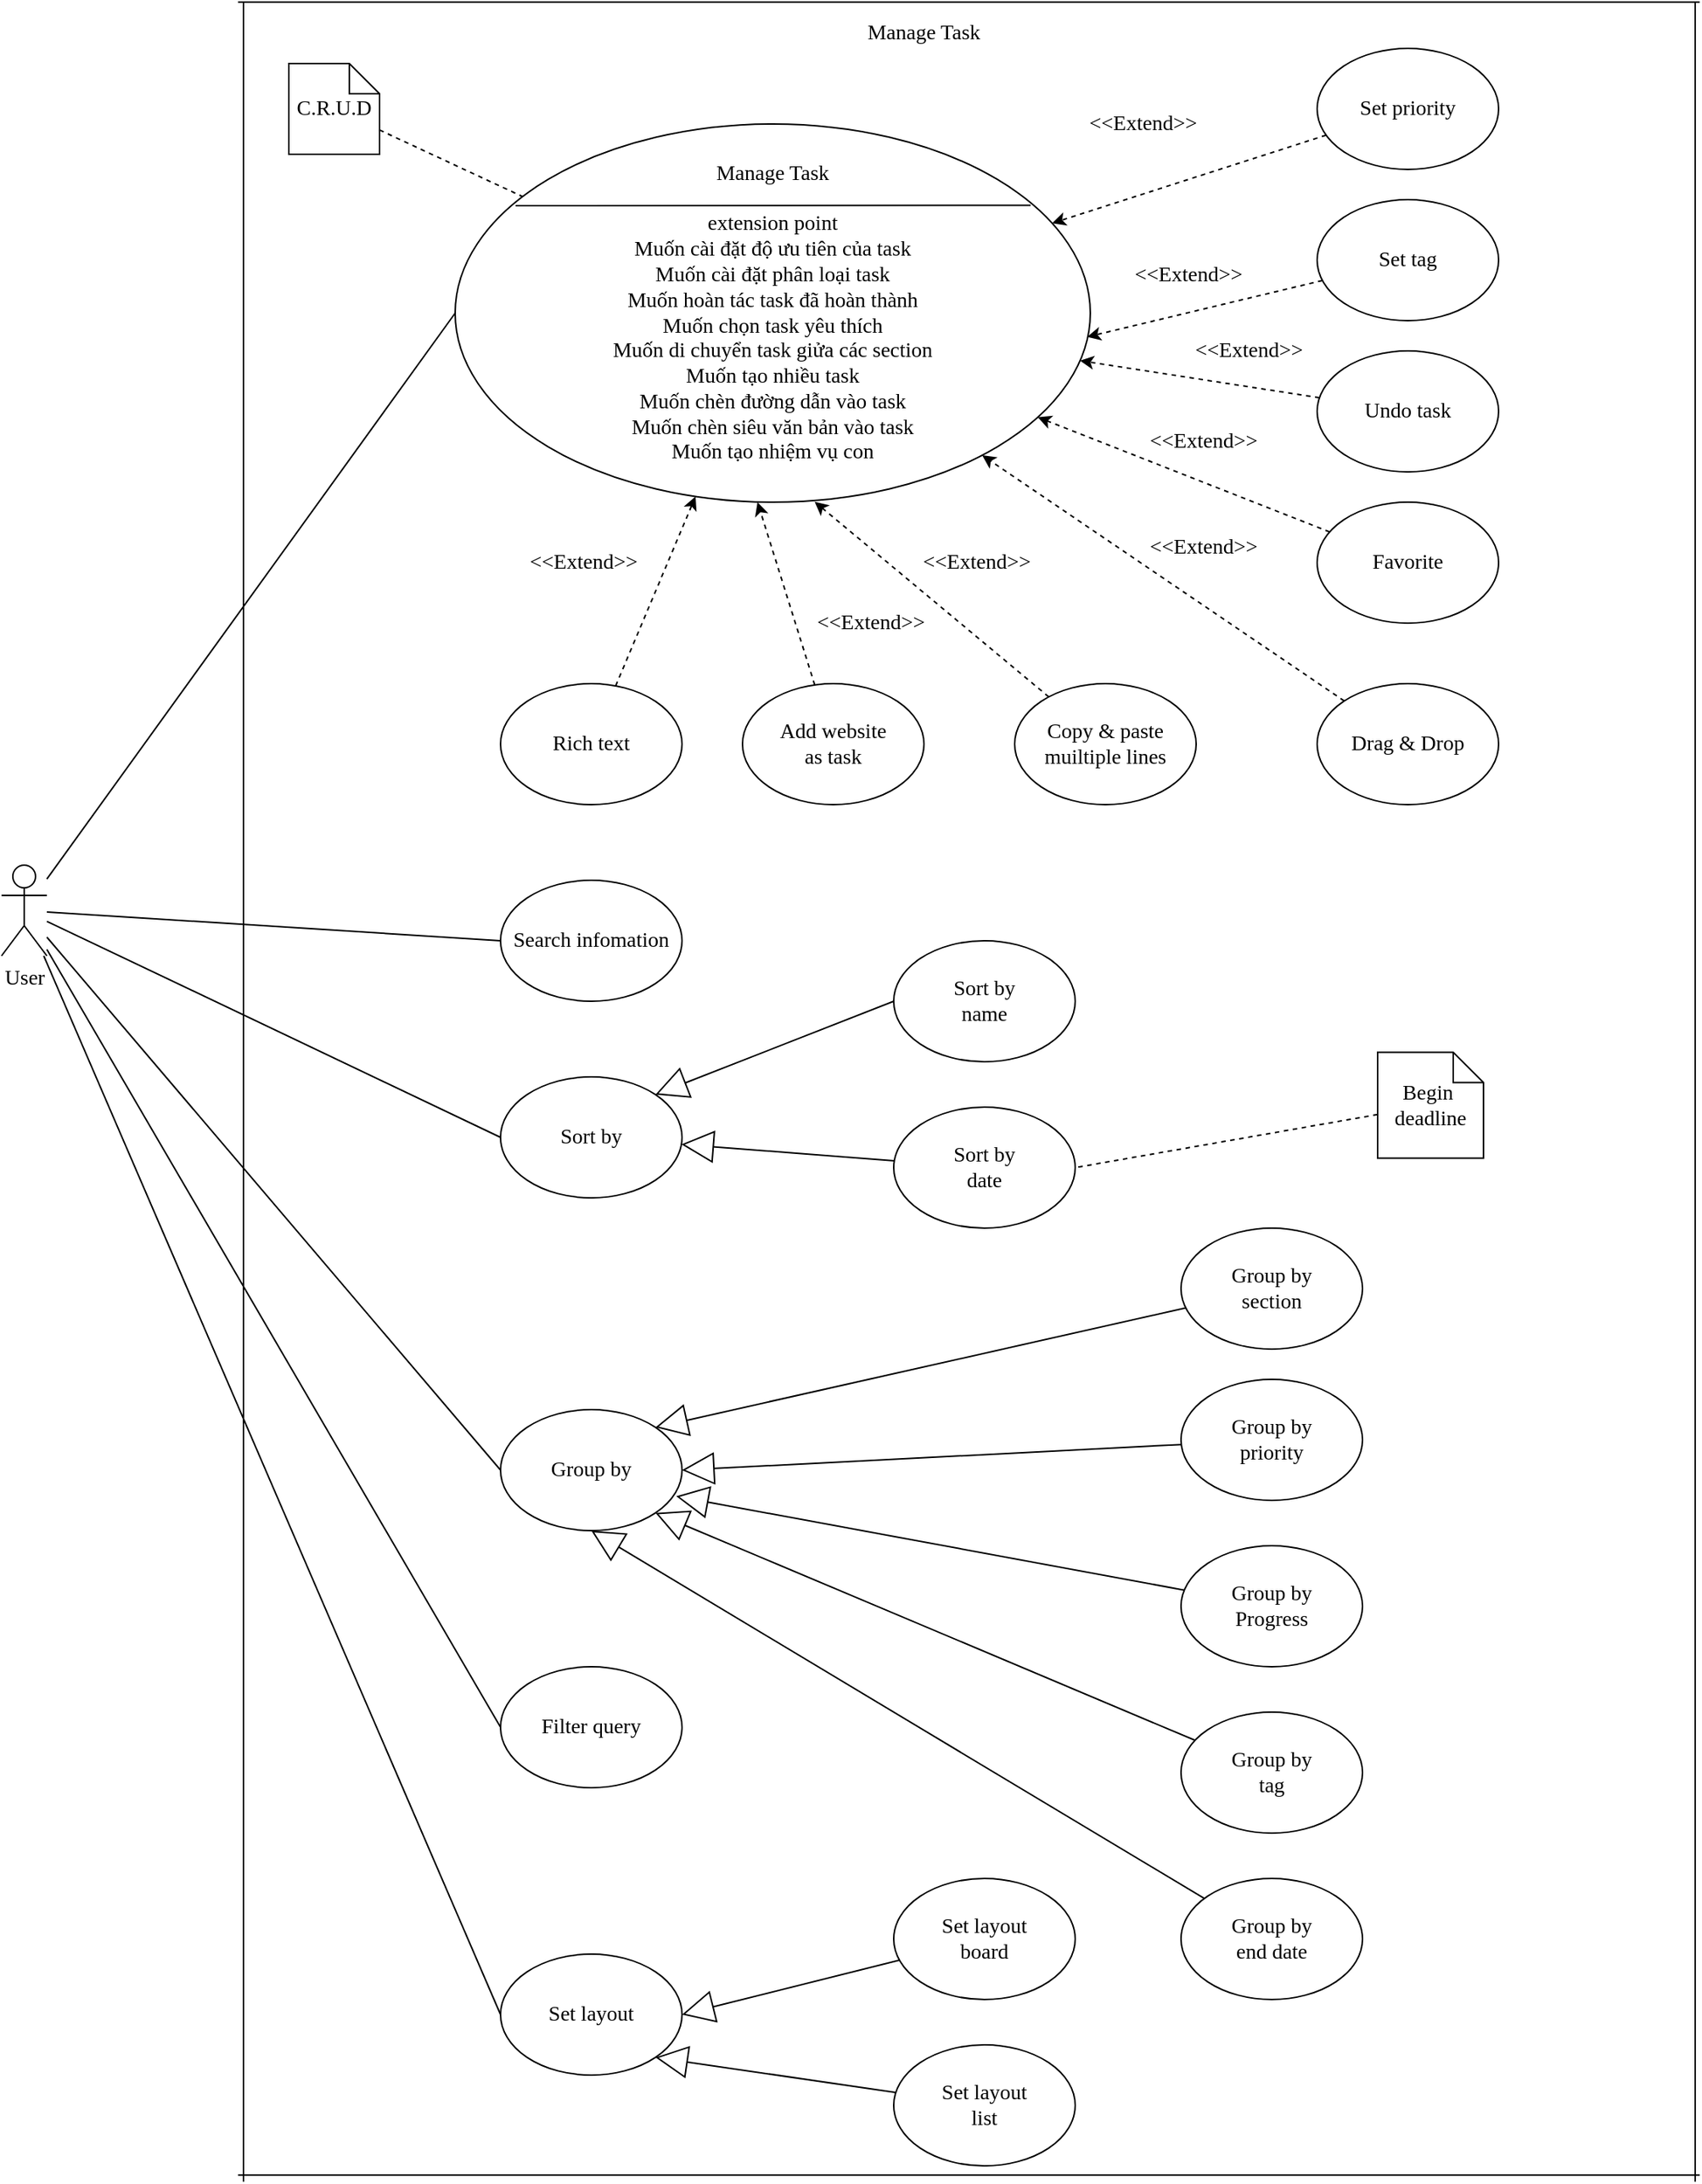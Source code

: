 <mxfile version="13.10.2" type="google"><diagram id="A3_c5y21zeEheZ04Hzn_" name="Page-1"><mxGraphModel dx="2283" dy="1962" grid="1" gridSize="10" guides="1" tooltips="1" connect="1" arrows="1" fold="1" page="1" pageScale="1" pageWidth="827" pageHeight="1169" math="0" shadow="0"><root><mxCell id="0"/><mxCell id="1" parent="0"/><mxCell id="AmktPp6znx14AWpyXF8o-28" style="edgeStyle=none;rounded=0;orthogonalLoop=1;jettySize=auto;html=1;entryX=0;entryY=0.5;entryDx=0;entryDy=0;endArrow=none;endFill=0;fontSize=14;fontFamily=Verdana;" parent="1" source="AmktPp6znx14AWpyXF8o-3" target="AmktPp6znx14AWpyXF8o-8" edge="1"><mxGeometry relative="1" as="geometry"/></mxCell><mxCell id="AmktPp6znx14AWpyXF8o-41" style="edgeStyle=none;rounded=0;orthogonalLoop=1;jettySize=auto;html=1;entryX=0;entryY=0.5;entryDx=0;entryDy=0;endArrow=none;endFill=0;fontSize=14;fontFamily=Verdana;" parent="1" source="AmktPp6znx14AWpyXF8o-3" target="AmktPp6znx14AWpyXF8o-30" edge="1"><mxGeometry relative="1" as="geometry"/></mxCell><mxCell id="AmktPp6znx14AWpyXF8o-42" style="edgeStyle=none;rounded=0;orthogonalLoop=1;jettySize=auto;html=1;entryX=0;entryY=0.5;entryDx=0;entryDy=0;endArrow=none;endFill=0;fontSize=14;fontFamily=Verdana;" parent="1" source="AmktPp6znx14AWpyXF8o-3" target="AmktPp6znx14AWpyXF8o-31" edge="1"><mxGeometry relative="1" as="geometry"/></mxCell><mxCell id="AmktPp6znx14AWpyXF8o-43" style="edgeStyle=none;rounded=0;orthogonalLoop=1;jettySize=auto;html=1;entryX=0;entryY=0.5;entryDx=0;entryDy=0;endArrow=none;endFill=0;fontSize=14;fontFamily=Verdana;" parent="1" source="AmktPp6znx14AWpyXF8o-3" target="AmktPp6znx14AWpyXF8o-33" edge="1"><mxGeometry relative="1" as="geometry"/></mxCell><mxCell id="AmktPp6znx14AWpyXF8o-44" style="edgeStyle=none;rounded=0;orthogonalLoop=1;jettySize=auto;html=1;entryX=0;entryY=0.5;entryDx=0;entryDy=0;endArrow=none;endFill=0;fontSize=14;fontFamily=Verdana;" parent="1" source="AmktPp6znx14AWpyXF8o-3" target="AmktPp6znx14AWpyXF8o-39" edge="1"><mxGeometry relative="1" as="geometry"/></mxCell><mxCell id="AmktPp6znx14AWpyXF8o-45" style="edgeStyle=none;rounded=0;orthogonalLoop=1;jettySize=auto;html=1;entryX=0;entryY=0.5;entryDx=0;entryDy=0;endArrow=none;endFill=0;fontSize=14;fontFamily=Verdana;" parent="1" source="AmktPp6znx14AWpyXF8o-3" target="AmktPp6znx14AWpyXF8o-40" edge="1"><mxGeometry relative="1" as="geometry"/></mxCell><mxCell id="AmktPp6znx14AWpyXF8o-3" value="User" style="shape=umlActor;verticalLabelPosition=bottom;verticalAlign=top;html=1;outlineConnect=0;fontSize=14;fontFamily=Verdana;" parent="1" vertex="1"><mxGeometry y="330" width="30" height="60" as="geometry"/></mxCell><mxCell id="AmktPp6znx14AWpyXF8o-11" style="rounded=0;orthogonalLoop=1;jettySize=auto;html=1;fontSize=14;endArrow=none;endFill=0;dashed=1;fontFamily=Verdana;" parent="1" source="AmktPp6znx14AWpyXF8o-4" target="AmktPp6znx14AWpyXF8o-8" edge="1"><mxGeometry relative="1" as="geometry"/></mxCell><mxCell id="AmktPp6znx14AWpyXF8o-4" value="C.R.U.D" style="shape=note;size=20;whiteSpace=wrap;html=1;fontSize=14;fontFamily=Verdana;" parent="1" vertex="1"><mxGeometry x="190" y="-200" width="60" height="60" as="geometry"/></mxCell><mxCell id="AmktPp6znx14AWpyXF8o-6" value="" style="shape=partialRectangle;whiteSpace=wrap;html=1;top=0;bottom=0;fillColor=none;fontSize=14;fontFamily=Verdana;" parent="1" vertex="1"><mxGeometry x="160" y="-240" width="960" height="1440" as="geometry"/></mxCell><mxCell id="AmktPp6znx14AWpyXF8o-7" value="" style="shape=partialRectangle;whiteSpace=wrap;html=1;top=0;bottom=0;fillColor=none;rotation=90;fontSize=14;fontFamily=Verdana;" parent="1" vertex="1"><mxGeometry x="-78.65" y="-5.07" width="1436.7" height="965.61" as="geometry"/></mxCell><mxCell id="AmktPp6znx14AWpyXF8o-10" value="" style="group;fontFamily=Verdana;fontSize=14;" parent="1" vertex="1" connectable="0"><mxGeometry x="300" y="-160" width="420" height="250" as="geometry"/></mxCell><mxCell id="AmktPp6znx14AWpyXF8o-8" value="Manage Task&lt;br style=&quot;font-size: 14px;&quot;&gt;&lt;br style=&quot;font-size: 14px;&quot;&gt;extension point&lt;br style=&quot;font-size: 14px;&quot;&gt;Muốn cài đặt độ ưu tiên của task&lt;br style=&quot;font-size: 14px;&quot;&gt;Muốn cài đặt phân loại task&lt;br style=&quot;font-size: 14px;&quot;&gt;Muốn hoàn tác task đã hoàn thành&lt;br style=&quot;font-size: 14px;&quot;&gt;Muốn chọn task yêu thích&lt;br style=&quot;font-size: 14px;&quot;&gt;Muốn di chuyển task giửa các section&lt;br style=&quot;font-size: 14px;&quot;&gt;Muốn tạo nhiều task&lt;br style=&quot;font-size: 14px;&quot;&gt;Muốn chèn đường dẫn vào task&lt;br style=&quot;font-size: 14px;&quot;&gt;Muốn chèn siêu văn bản vào task&lt;br style=&quot;font-size: 14px;&quot;&gt;Muốn tạo nhiệm vụ con" style="ellipse;whiteSpace=wrap;html=1;fontSize=14;fontFamily=Verdana;" parent="AmktPp6znx14AWpyXF8o-10" vertex="1"><mxGeometry width="420" height="250" as="geometry"/></mxCell><mxCell id="AmktPp6znx14AWpyXF8o-9" value="" style="endArrow=none;html=1;entryX=0.906;entryY=0.215;entryDx=0;entryDy=0;entryPerimeter=0;fontSize=14;fontFamily=Verdana;" parent="AmktPp6znx14AWpyXF8o-10" target="AmktPp6znx14AWpyXF8o-8" edge="1"><mxGeometry width="50" height="50" relative="1" as="geometry"><mxPoint x="40" y="54" as="sourcePoint"/><mxPoint x="80" y="130" as="targetPoint"/></mxGeometry></mxCell><mxCell id="AmktPp6znx14AWpyXF8o-20" style="edgeStyle=none;rounded=0;orthogonalLoop=1;jettySize=auto;html=1;dashed=1;endArrow=classic;endFill=1;fontSize=14;fontFamily=Verdana;" parent="1" source="AmktPp6znx14AWpyXF8o-12" target="AmktPp6znx14AWpyXF8o-8" edge="1"><mxGeometry relative="1" as="geometry"/></mxCell><mxCell id="AmktPp6znx14AWpyXF8o-12" value="Set priority" style="ellipse;whiteSpace=wrap;html=1;fontSize=14;fontFamily=Verdana;" parent="1" vertex="1"><mxGeometry x="870" y="-210" width="120" height="80" as="geometry"/></mxCell><mxCell id="AmktPp6znx14AWpyXF8o-21" style="edgeStyle=none;rounded=0;orthogonalLoop=1;jettySize=auto;html=1;entryX=0.995;entryY=0.563;entryDx=0;entryDy=0;entryPerimeter=0;dashed=1;endArrow=classic;endFill=1;fontSize=14;fontFamily=Verdana;" parent="1" source="AmktPp6znx14AWpyXF8o-13" target="AmktPp6znx14AWpyXF8o-8" edge="1"><mxGeometry relative="1" as="geometry"/></mxCell><mxCell id="AmktPp6znx14AWpyXF8o-13" value="Set tag" style="ellipse;whiteSpace=wrap;html=1;fontSize=14;fontFamily=Verdana;" parent="1" vertex="1"><mxGeometry x="870" y="-110" width="120" height="80" as="geometry"/></mxCell><mxCell id="AmktPp6znx14AWpyXF8o-22" style="edgeStyle=none;rounded=0;orthogonalLoop=1;jettySize=auto;html=1;dashed=1;endArrow=classic;endFill=1;fontSize=14;fontFamily=Verdana;" parent="1" source="AmktPp6znx14AWpyXF8o-14" target="AmktPp6znx14AWpyXF8o-8" edge="1"><mxGeometry relative="1" as="geometry"/></mxCell><mxCell id="AmktPp6znx14AWpyXF8o-14" value="Undo task" style="ellipse;whiteSpace=wrap;html=1;fontSize=14;fontFamily=Verdana;" parent="1" vertex="1"><mxGeometry x="870" y="-10" width="120" height="80" as="geometry"/></mxCell><mxCell id="AmktPp6znx14AWpyXF8o-23" style="edgeStyle=none;rounded=0;orthogonalLoop=1;jettySize=auto;html=1;dashed=1;endArrow=classic;endFill=1;fontSize=14;fontFamily=Verdana;" parent="1" source="AmktPp6znx14AWpyXF8o-15" target="AmktPp6znx14AWpyXF8o-8" edge="1"><mxGeometry relative="1" as="geometry"/></mxCell><mxCell id="AmktPp6znx14AWpyXF8o-15" value="Favorite" style="ellipse;whiteSpace=wrap;html=1;fontSize=14;fontFamily=Verdana;" parent="1" vertex="1"><mxGeometry x="870" y="90" width="120" height="80" as="geometry"/></mxCell><mxCell id="AmktPp6znx14AWpyXF8o-24" style="edgeStyle=none;rounded=0;orthogonalLoop=1;jettySize=auto;html=1;dashed=1;endArrow=classic;endFill=1;fontSize=14;fontFamily=Verdana;" parent="1" source="AmktPp6znx14AWpyXF8o-16" target="AmktPp6znx14AWpyXF8o-8" edge="1"><mxGeometry relative="1" as="geometry"/></mxCell><mxCell id="AmktPp6znx14AWpyXF8o-16" value="Drag &amp;amp; Drop" style="ellipse;whiteSpace=wrap;html=1;fontSize=14;fontFamily=Verdana;" parent="1" vertex="1"><mxGeometry x="870" y="210" width="120" height="80" as="geometry"/></mxCell><mxCell id="AmktPp6znx14AWpyXF8o-25" style="edgeStyle=none;rounded=0;orthogonalLoop=1;jettySize=auto;html=1;entryX=0.566;entryY=0.999;entryDx=0;entryDy=0;entryPerimeter=0;dashed=1;endArrow=classic;endFill=1;fontSize=14;fontFamily=Verdana;" parent="1" source="AmktPp6znx14AWpyXF8o-17" target="AmktPp6znx14AWpyXF8o-8" edge="1"><mxGeometry relative="1" as="geometry"/></mxCell><mxCell id="AmktPp6znx14AWpyXF8o-17" value="Copy &amp;amp; paste&lt;br style=&quot;font-size: 14px;&quot;&gt;muiltiple lines" style="ellipse;whiteSpace=wrap;html=1;fontSize=14;fontFamily=Verdana;" parent="1" vertex="1"><mxGeometry x="670" y="210" width="120" height="80" as="geometry"/></mxCell><mxCell id="AmktPp6znx14AWpyXF8o-26" style="edgeStyle=none;rounded=0;orthogonalLoop=1;jettySize=auto;html=1;entryX=0.476;entryY=1;entryDx=0;entryDy=0;entryPerimeter=0;dashed=1;endArrow=classic;endFill=1;fontSize=14;fontFamily=Verdana;" parent="1" source="AmktPp6znx14AWpyXF8o-18" target="AmktPp6znx14AWpyXF8o-8" edge="1"><mxGeometry relative="1" as="geometry"/></mxCell><mxCell id="AmktPp6znx14AWpyXF8o-18" value="Add website&lt;br style=&quot;font-size: 14px;&quot;&gt;as task" style="ellipse;whiteSpace=wrap;html=1;fontSize=14;fontFamily=Verdana;" parent="1" vertex="1"><mxGeometry x="490" y="210" width="120" height="80" as="geometry"/></mxCell><mxCell id="AmktPp6znx14AWpyXF8o-27" style="edgeStyle=none;rounded=0;orthogonalLoop=1;jettySize=auto;html=1;dashed=1;endArrow=classic;endFill=1;fontSize=14;fontFamily=Verdana;" parent="1" source="AmktPp6znx14AWpyXF8o-19" target="AmktPp6znx14AWpyXF8o-8" edge="1"><mxGeometry relative="1" as="geometry"/></mxCell><mxCell id="AmktPp6znx14AWpyXF8o-19" value="Rich text" style="ellipse;whiteSpace=wrap;html=1;fontSize=14;fontFamily=Verdana;" parent="1" vertex="1"><mxGeometry x="330" y="210" width="120" height="80" as="geometry"/></mxCell><mxCell id="AmktPp6znx14AWpyXF8o-30" value="Search infomation" style="ellipse;whiteSpace=wrap;html=1;fontSize=14;fontFamily=Verdana;" parent="1" vertex="1"><mxGeometry x="330" y="340" width="120" height="80" as="geometry"/></mxCell><mxCell id="AmktPp6znx14AWpyXF8o-46" style="edgeStyle=none;rounded=0;orthogonalLoop=1;jettySize=auto;html=1;entryX=1;entryY=0;entryDx=0;entryDy=0;endArrow=block;endFill=0;fontSize=14;endSize=19;exitX=0;exitY=0.5;exitDx=0;exitDy=0;fontFamily=Verdana;" parent="1" source="AmktPp6znx14AWpyXF8o-32" target="AmktPp6znx14AWpyXF8o-31" edge="1"><mxGeometry relative="1" as="geometry"/></mxCell><mxCell id="AmktPp6znx14AWpyXF8o-31" value="Sort by" style="ellipse;whiteSpace=wrap;html=1;fontSize=14;fontFamily=Verdana;" parent="1" vertex="1"><mxGeometry x="330" y="470" width="120" height="80" as="geometry"/></mxCell><mxCell id="AmktPp6znx14AWpyXF8o-32" value="Sort by&lt;br style=&quot;font-size: 14px;&quot;&gt;name" style="ellipse;whiteSpace=wrap;html=1;fontSize=14;fontFamily=Verdana;" parent="1" vertex="1"><mxGeometry x="590" y="380" width="120" height="80" as="geometry"/></mxCell><mxCell id="AmktPp6znx14AWpyXF8o-33" value="Group by" style="ellipse;whiteSpace=wrap;html=1;fontSize=14;fontFamily=Verdana;" parent="1" vertex="1"><mxGeometry x="330" y="690" width="120" height="80" as="geometry"/></mxCell><mxCell id="AmktPp6znx14AWpyXF8o-47" style="edgeStyle=none;rounded=0;orthogonalLoop=1;jettySize=auto;html=1;endArrow=block;endFill=0;endSize=19;fontSize=14;fontFamily=Verdana;" parent="1" source="AmktPp6znx14AWpyXF8o-34" target="AmktPp6znx14AWpyXF8o-31" edge="1"><mxGeometry relative="1" as="geometry"/></mxCell><mxCell id="AmktPp6znx14AWpyXF8o-34" value="Sort by&lt;br style=&quot;font-size: 14px;&quot;&gt;date" style="ellipse;whiteSpace=wrap;html=1;fontSize=14;fontFamily=Verdana;" parent="1" vertex="1"><mxGeometry x="590" y="490" width="120" height="80" as="geometry"/></mxCell><mxCell id="AmktPp6znx14AWpyXF8o-48" style="edgeStyle=none;rounded=0;orthogonalLoop=1;jettySize=auto;html=1;entryX=1;entryY=0;entryDx=0;entryDy=0;endArrow=block;endFill=0;endSize=19;fontSize=14;fontFamily=Verdana;" parent="1" source="AmktPp6znx14AWpyXF8o-35" target="AmktPp6znx14AWpyXF8o-33" edge="1"><mxGeometry relative="1" as="geometry"/></mxCell><mxCell id="AmktPp6znx14AWpyXF8o-35" value="Group by&lt;br style=&quot;font-size: 14px;&quot;&gt;section" style="ellipse;whiteSpace=wrap;html=1;fontSize=14;fontFamily=Verdana;" parent="1" vertex="1"><mxGeometry x="780" y="570" width="120" height="80" as="geometry"/></mxCell><mxCell id="AmktPp6znx14AWpyXF8o-49" style="edgeStyle=none;rounded=0;orthogonalLoop=1;jettySize=auto;html=1;entryX=1;entryY=0.5;entryDx=0;entryDy=0;endArrow=block;endFill=0;endSize=19;fontSize=14;fontFamily=Verdana;" parent="1" source="AmktPp6znx14AWpyXF8o-36" target="AmktPp6znx14AWpyXF8o-33" edge="1"><mxGeometry relative="1" as="geometry"/></mxCell><mxCell id="AmktPp6znx14AWpyXF8o-36" value="Group by&lt;br style=&quot;font-size: 14px;&quot;&gt;priority" style="ellipse;whiteSpace=wrap;html=1;fontSize=14;fontFamily=Verdana;" parent="1" vertex="1"><mxGeometry x="780" y="670" width="120" height="80" as="geometry"/></mxCell><mxCell id="AmktPp6znx14AWpyXF8o-50" style="edgeStyle=none;rounded=0;orthogonalLoop=1;jettySize=auto;html=1;entryX=0.968;entryY=0.716;entryDx=0;entryDy=0;entryPerimeter=0;endArrow=block;endFill=0;endSize=19;fontSize=14;fontFamily=Verdana;" parent="1" source="AmktPp6znx14AWpyXF8o-37" target="AmktPp6znx14AWpyXF8o-33" edge="1"><mxGeometry relative="1" as="geometry"/></mxCell><mxCell id="AmktPp6znx14AWpyXF8o-37" value="Group by&lt;br style=&quot;font-size: 14px;&quot;&gt;Progress" style="ellipse;whiteSpace=wrap;html=1;fontSize=14;fontFamily=Verdana;" parent="1" vertex="1"><mxGeometry x="780" y="780" width="120" height="80" as="geometry"/></mxCell><mxCell id="AmktPp6znx14AWpyXF8o-51" style="edgeStyle=none;rounded=0;orthogonalLoop=1;jettySize=auto;html=1;entryX=1;entryY=1;entryDx=0;entryDy=0;endArrow=block;endFill=0;endSize=19;fontSize=14;fontFamily=Verdana;" parent="1" source="AmktPp6znx14AWpyXF8o-38" target="AmktPp6znx14AWpyXF8o-33" edge="1"><mxGeometry relative="1" as="geometry"/></mxCell><mxCell id="AmktPp6znx14AWpyXF8o-38" value="Group by&lt;br style=&quot;font-size: 14px;&quot;&gt;tag" style="ellipse;whiteSpace=wrap;html=1;fontSize=14;fontFamily=Verdana;" parent="1" vertex="1"><mxGeometry x="780" y="890" width="120" height="80" as="geometry"/></mxCell><mxCell id="AmktPp6znx14AWpyXF8o-39" value="Filter query" style="ellipse;whiteSpace=wrap;html=1;fontSize=14;fontFamily=Verdana;" parent="1" vertex="1"><mxGeometry x="330" y="860" width="120" height="80" as="geometry"/></mxCell><mxCell id="AmktPp6znx14AWpyXF8o-40" value="Set layout" style="ellipse;whiteSpace=wrap;html=1;fontSize=14;fontFamily=Verdana;" parent="1" vertex="1"><mxGeometry x="330" y="1050" width="120" height="80" as="geometry"/></mxCell><mxCell id="AmktPp6znx14AWpyXF8o-54" style="edgeStyle=none;rounded=0;orthogonalLoop=1;jettySize=auto;html=1;entryX=1;entryY=0.5;entryDx=0;entryDy=0;endArrow=block;endFill=0;endSize=19;fontSize=14;fontFamily=Verdana;" parent="1" source="AmktPp6znx14AWpyXF8o-52" target="AmktPp6znx14AWpyXF8o-40" edge="1"><mxGeometry relative="1" as="geometry"/></mxCell><mxCell id="AmktPp6znx14AWpyXF8o-52" value="Set layout&lt;br style=&quot;font-size: 14px;&quot;&gt;board" style="ellipse;whiteSpace=wrap;html=1;fontSize=14;fontFamily=Verdana;" parent="1" vertex="1"><mxGeometry x="590" y="1000" width="120" height="80" as="geometry"/></mxCell><mxCell id="AmktPp6znx14AWpyXF8o-55" style="edgeStyle=none;rounded=0;orthogonalLoop=1;jettySize=auto;html=1;entryX=1;entryY=1;entryDx=0;entryDy=0;endArrow=block;endFill=0;endSize=19;fontSize=14;fontFamily=Verdana;" parent="1" source="AmktPp6znx14AWpyXF8o-53" target="AmktPp6znx14AWpyXF8o-40" edge="1"><mxGeometry relative="1" as="geometry"/></mxCell><mxCell id="AmktPp6znx14AWpyXF8o-53" value="Set layout&lt;br style=&quot;font-size: 14px;&quot;&gt;list" style="ellipse;whiteSpace=wrap;html=1;fontSize=14;fontFamily=Verdana;" parent="1" vertex="1"><mxGeometry x="590" y="1110" width="120" height="80" as="geometry"/></mxCell><mxCell id="xmjHQxzLDzU9wkWUHQjA-4" style="edgeStyle=none;rounded=0;orthogonalLoop=1;jettySize=auto;html=1;entryX=1;entryY=0.5;entryDx=0;entryDy=0;dashed=1;endArrow=none;endFill=0;fontFamily=Verdana;fontSize=14;" edge="1" parent="1" source="xmjHQxzLDzU9wkWUHQjA-3" target="AmktPp6znx14AWpyXF8o-34"><mxGeometry relative="1" as="geometry"/></mxCell><mxCell id="xmjHQxzLDzU9wkWUHQjA-3" value="Begin&amp;nbsp;&lt;br style=&quot;font-size: 14px;&quot;&gt;deadline" style="shape=note;size=20;whiteSpace=wrap;html=1;fontSize=14;fontFamily=Verdana;" vertex="1" parent="1"><mxGeometry x="910" y="453.75" width="70" height="70" as="geometry"/></mxCell><mxCell id="xmjHQxzLDzU9wkWUHQjA-7" style="edgeStyle=none;rounded=0;orthogonalLoop=1;jettySize=auto;html=1;entryX=0.5;entryY=1;entryDx=0;entryDy=0;endArrow=block;endFill=0;endSize=19;fontFamily=Verdana;fontSize=14;" edge="1" parent="1" source="xmjHQxzLDzU9wkWUHQjA-6" target="AmktPp6znx14AWpyXF8o-33"><mxGeometry relative="1" as="geometry"/></mxCell><mxCell id="xmjHQxzLDzU9wkWUHQjA-6" value="Group by&lt;br style=&quot;font-size: 14px;&quot;&gt;end date" style="ellipse;whiteSpace=wrap;html=1;fontSize=14;fontFamily=Verdana;" vertex="1" parent="1"><mxGeometry x="780" y="1000" width="120" height="80" as="geometry"/></mxCell><mxCell id="xmjHQxzLDzU9wkWUHQjA-8" value="&amp;lt;&amp;lt;Extend&amp;gt;&amp;gt;" style="text;html=1;strokeColor=none;fillColor=none;align=center;verticalAlign=middle;whiteSpace=wrap;rounded=0;fontFamily=Verdana;fontSize=14;" vertex="1" parent="1"><mxGeometry x="340" y="120" width="90" height="20" as="geometry"/></mxCell><mxCell id="xmjHQxzLDzU9wkWUHQjA-9" value="&amp;lt;&amp;lt;Extend&amp;gt;&amp;gt;" style="text;html=1;strokeColor=none;fillColor=none;align=center;verticalAlign=middle;whiteSpace=wrap;rounded=0;fontFamily=Verdana;fontSize=14;" vertex="1" parent="1"><mxGeometry x="530" y="160" width="90" height="20" as="geometry"/></mxCell><mxCell id="xmjHQxzLDzU9wkWUHQjA-10" value="&amp;lt;&amp;lt;Extend&amp;gt;&amp;gt;" style="text;html=1;strokeColor=none;fillColor=none;align=center;verticalAlign=middle;whiteSpace=wrap;rounded=0;fontFamily=Verdana;fontSize=14;" vertex="1" parent="1"><mxGeometry x="600" y="120" width="90" height="20" as="geometry"/></mxCell><mxCell id="xmjHQxzLDzU9wkWUHQjA-11" value="&amp;lt;&amp;lt;Extend&amp;gt;&amp;gt;" style="text;html=1;strokeColor=none;fillColor=none;align=center;verticalAlign=middle;whiteSpace=wrap;rounded=0;fontFamily=Verdana;fontSize=14;" vertex="1" parent="1"><mxGeometry x="710" y="-170" width="90" height="20" as="geometry"/></mxCell><mxCell id="xmjHQxzLDzU9wkWUHQjA-12" value="&amp;lt;&amp;lt;Extend&amp;gt;&amp;gt;" style="text;html=1;strokeColor=none;fillColor=none;align=center;verticalAlign=middle;whiteSpace=wrap;rounded=0;fontFamily=Verdana;fontSize=14;" vertex="1" parent="1"><mxGeometry x="750" y="110" width="90" height="20" as="geometry"/></mxCell><mxCell id="xmjHQxzLDzU9wkWUHQjA-13" value="&amp;lt;&amp;lt;Extend&amp;gt;&amp;gt;" style="text;html=1;strokeColor=none;fillColor=none;align=center;verticalAlign=middle;whiteSpace=wrap;rounded=0;fontFamily=Verdana;fontSize=14;" vertex="1" parent="1"><mxGeometry x="750" y="40" width="90" height="20" as="geometry"/></mxCell><mxCell id="xmjHQxzLDzU9wkWUHQjA-14" value="&amp;lt;&amp;lt;Extend&amp;gt;&amp;gt;" style="text;html=1;strokeColor=none;fillColor=none;align=center;verticalAlign=middle;whiteSpace=wrap;rounded=0;fontFamily=Verdana;fontSize=14;" vertex="1" parent="1"><mxGeometry x="780" y="-20" width="90" height="20" as="geometry"/></mxCell><mxCell id="xmjHQxzLDzU9wkWUHQjA-15" value="&amp;lt;&amp;lt;Extend&amp;gt;&amp;gt;" style="text;html=1;strokeColor=none;fillColor=none;align=center;verticalAlign=middle;whiteSpace=wrap;rounded=0;fontFamily=Verdana;fontSize=14;" vertex="1" parent="1"><mxGeometry x="740" y="-70" width="90" height="20" as="geometry"/></mxCell><mxCell id="xmjHQxzLDzU9wkWUHQjA-17" value="Manage Task" style="text;html=1;strokeColor=none;fillColor=none;align=center;verticalAlign=middle;whiteSpace=wrap;rounded=0;fontFamily=Verdana;fontSize=14;" vertex="1" parent="1"><mxGeometry x="550" y="-230" width="120" height="20" as="geometry"/></mxCell></root></mxGraphModel></diagram></mxfile>
